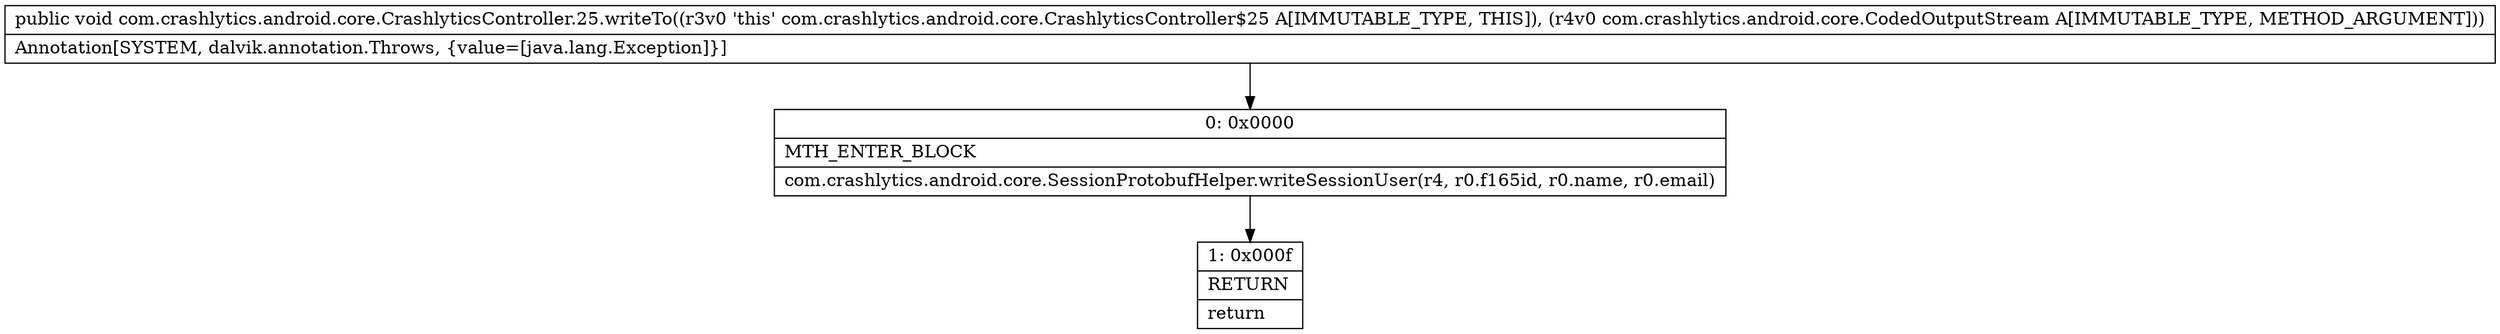 digraph "CFG forcom.crashlytics.android.core.CrashlyticsController.25.writeTo(Lcom\/crashlytics\/android\/core\/CodedOutputStream;)V" {
Node_0 [shape=record,label="{0\:\ 0x0000|MTH_ENTER_BLOCK\l|com.crashlytics.android.core.SessionProtobufHelper.writeSessionUser(r4, r0.f165id, r0.name, r0.email)\l}"];
Node_1 [shape=record,label="{1\:\ 0x000f|RETURN\l|return\l}"];
MethodNode[shape=record,label="{public void com.crashlytics.android.core.CrashlyticsController.25.writeTo((r3v0 'this' com.crashlytics.android.core.CrashlyticsController$25 A[IMMUTABLE_TYPE, THIS]), (r4v0 com.crashlytics.android.core.CodedOutputStream A[IMMUTABLE_TYPE, METHOD_ARGUMENT]))  | Annotation[SYSTEM, dalvik.annotation.Throws, \{value=[java.lang.Exception]\}]\l}"];
MethodNode -> Node_0;
Node_0 -> Node_1;
}

